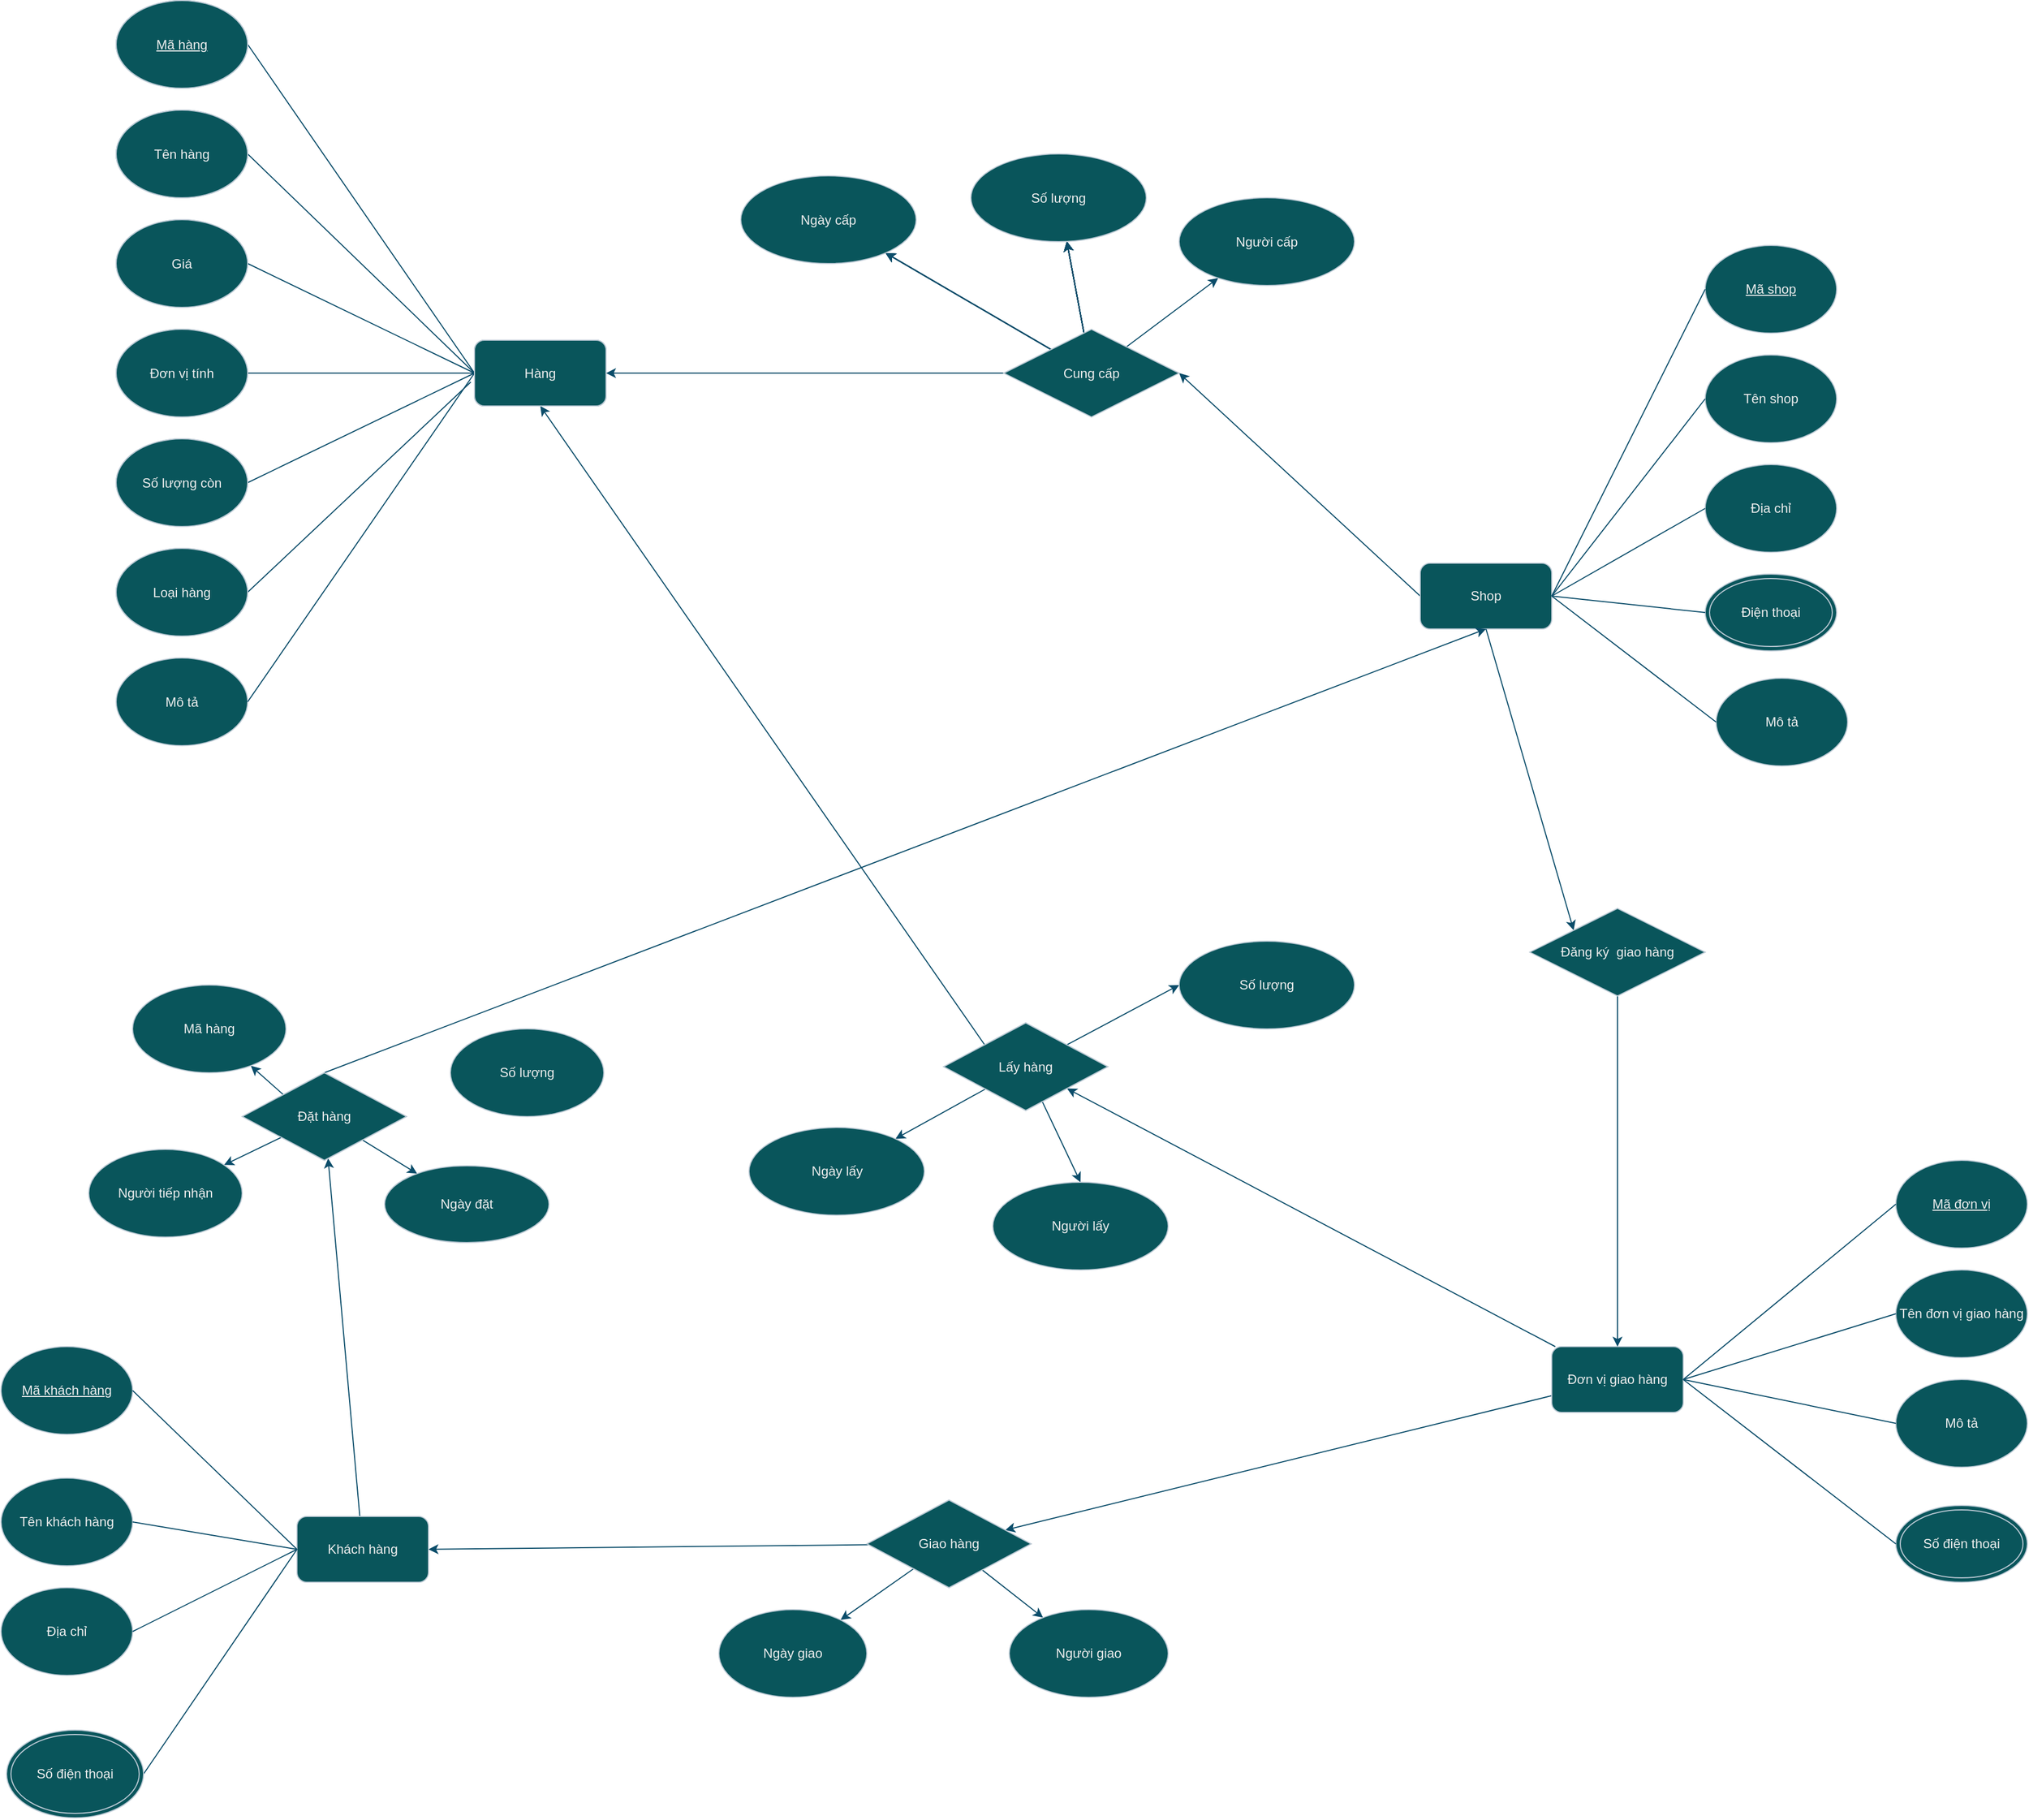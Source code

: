 <mxfile version="20.8.16" type="github">
  <diagram id="R2lEEEUBdFMjLlhIrx00" name="Page-1">
    <mxGraphModel dx="3611" dy="1984" grid="1" gridSize="10" guides="1" tooltips="1" connect="1" arrows="1" fold="1" page="1" pageScale="1" pageWidth="827" pageHeight="1169" background="none" math="0" shadow="0" extFonts="Permanent Marker^https://fonts.googleapis.com/css?family=Permanent+Marker">
      <root>
        <mxCell id="0" />
        <mxCell id="1" parent="0" />
        <mxCell id="Qm0lwlxUTYQ9rmXR3RX3-42" value="Địa chỉ" style="ellipse;whiteSpace=wrap;html=1;strokeColor=#BAC8D3;fontColor=#EEEEEE;fillColor=#09555B;" vertex="1" parent="1">
          <mxGeometry x="470" y="75" width="120" height="80" as="geometry" />
        </mxCell>
        <mxCell id="Qm0lwlxUTYQ9rmXR3RX3-43" value="&lt;u&gt;Mã shop&lt;/u&gt;" style="ellipse;whiteSpace=wrap;html=1;strokeColor=#BAC8D3;fontColor=#EEEEEE;fillColor=#09555B;" vertex="1" parent="1">
          <mxGeometry x="470" y="-125" width="120" height="80" as="geometry" />
        </mxCell>
        <mxCell id="Qm0lwlxUTYQ9rmXR3RX3-44" value="Tên shop" style="ellipse;whiteSpace=wrap;html=1;strokeColor=#BAC8D3;fontColor=#EEEEEE;fillColor=#09555B;" vertex="1" parent="1">
          <mxGeometry x="470" y="-25" width="120" height="80" as="geometry" />
        </mxCell>
        <mxCell id="Qm0lwlxUTYQ9rmXR3RX3-45" value="Mô tả" style="ellipse;whiteSpace=wrap;html=1;strokeColor=#BAC8D3;fontColor=#EEEEEE;fillColor=#09555B;" vertex="1" parent="1">
          <mxGeometry x="480" y="270" width="120" height="80" as="geometry" />
        </mxCell>
        <mxCell id="Qm0lwlxUTYQ9rmXR3RX3-162" style="rounded=0;orthogonalLoop=1;jettySize=auto;html=1;exitX=0;exitY=0.5;exitDx=0;exitDy=0;entryX=1;entryY=0.5;entryDx=0;entryDy=0;strokeColor=#0B4D6A;" edge="1" parent="1" source="Qm0lwlxUTYQ9rmXR3RX3-47" target="Qm0lwlxUTYQ9rmXR3RX3-157">
          <mxGeometry relative="1" as="geometry" />
        </mxCell>
        <mxCell id="Qm0lwlxUTYQ9rmXR3RX3-47" value="Shop" style="rounded=1;whiteSpace=wrap;html=1;strokeColor=#BAC8D3;fontColor=#EEEEEE;fillColor=#09555B;" vertex="1" parent="1">
          <mxGeometry x="210" y="165" width="120" height="60" as="geometry" />
        </mxCell>
        <mxCell id="Qm0lwlxUTYQ9rmXR3RX3-49" value="Điện thoại" style="ellipse;shape=doubleEllipse;whiteSpace=wrap;html=1;strokeColor=#BAC8D3;fontColor=#EEEEEE;fillColor=#09555B;" vertex="1" parent="1">
          <mxGeometry x="470" y="175" width="120" height="70" as="geometry" />
        </mxCell>
        <mxCell id="Qm0lwlxUTYQ9rmXR3RX3-61" value="" style="endArrow=none;html=1;rounded=0;strokeColor=#0B4D6A;entryX=0;entryY=0.5;entryDx=0;entryDy=0;exitX=1;exitY=0.5;exitDx=0;exitDy=0;" edge="1" parent="1" source="Qm0lwlxUTYQ9rmXR3RX3-47" target="Qm0lwlxUTYQ9rmXR3RX3-44">
          <mxGeometry width="50" height="50" relative="1" as="geometry">
            <mxPoint x="30" y="130" as="sourcePoint" />
            <mxPoint x="80" y="80" as="targetPoint" />
          </mxGeometry>
        </mxCell>
        <mxCell id="Qm0lwlxUTYQ9rmXR3RX3-62" value="" style="endArrow=none;html=1;rounded=0;strokeColor=#0B4D6A;entryX=0;entryY=0.5;entryDx=0;entryDy=0;exitX=1;exitY=0.5;exitDx=0;exitDy=0;" edge="1" parent="1" source="Qm0lwlxUTYQ9rmXR3RX3-47" target="Qm0lwlxUTYQ9rmXR3RX3-43">
          <mxGeometry width="50" height="50" relative="1" as="geometry">
            <mxPoint x="210" y="130" as="sourcePoint" />
            <mxPoint x="260" y="80" as="targetPoint" />
          </mxGeometry>
        </mxCell>
        <mxCell id="Qm0lwlxUTYQ9rmXR3RX3-63" value="" style="endArrow=none;html=1;rounded=0;strokeColor=#0B4D6A;entryX=0;entryY=0.5;entryDx=0;entryDy=0;exitX=1;exitY=0.5;exitDx=0;exitDy=0;" edge="1" parent="1" source="Qm0lwlxUTYQ9rmXR3RX3-47" target="Qm0lwlxUTYQ9rmXR3RX3-42">
          <mxGeometry width="50" height="50" relative="1" as="geometry">
            <mxPoint x="300" y="160" as="sourcePoint" />
            <mxPoint x="350" y="110" as="targetPoint" />
          </mxGeometry>
        </mxCell>
        <mxCell id="Qm0lwlxUTYQ9rmXR3RX3-64" value="" style="endArrow=none;html=1;rounded=0;strokeColor=#0B4D6A;entryX=0;entryY=0.5;entryDx=0;entryDy=0;exitX=1;exitY=0.5;exitDx=0;exitDy=0;" edge="1" parent="1" source="Qm0lwlxUTYQ9rmXR3RX3-47" target="Qm0lwlxUTYQ9rmXR3RX3-49">
          <mxGeometry width="50" height="50" relative="1" as="geometry">
            <mxPoint x="210" y="130" as="sourcePoint" />
            <mxPoint x="260" y="80" as="targetPoint" />
          </mxGeometry>
        </mxCell>
        <mxCell id="Qm0lwlxUTYQ9rmXR3RX3-65" value="" style="endArrow=none;html=1;rounded=0;strokeColor=#0B4D6A;entryX=0;entryY=0.5;entryDx=0;entryDy=0;exitX=1;exitY=0.5;exitDx=0;exitDy=0;" edge="1" parent="1" source="Qm0lwlxUTYQ9rmXR3RX3-47" target="Qm0lwlxUTYQ9rmXR3RX3-45">
          <mxGeometry width="50" height="50" relative="1" as="geometry">
            <mxPoint x="210" y="130" as="sourcePoint" />
            <mxPoint x="260" y="80" as="targetPoint" />
          </mxGeometry>
        </mxCell>
        <mxCell id="Qm0lwlxUTYQ9rmXR3RX3-77" value="Mô tả" style="ellipse;whiteSpace=wrap;html=1;strokeColor=#BAC8D3;fontColor=#EEEEEE;fillColor=#09555B;" vertex="1" parent="1">
          <mxGeometry x="644" y="910" width="120" height="80" as="geometry" />
        </mxCell>
        <mxCell id="Qm0lwlxUTYQ9rmXR3RX3-78" value="&lt;u&gt;Mã đơn vị&lt;br&gt;&lt;/u&gt;" style="ellipse;whiteSpace=wrap;html=1;strokeColor=#BAC8D3;fontColor=#EEEEEE;fillColor=#09555B;" vertex="1" parent="1">
          <mxGeometry x="644" y="710" width="120" height="80" as="geometry" />
        </mxCell>
        <mxCell id="Qm0lwlxUTYQ9rmXR3RX3-79" value="Tên đơn vị giao hàng" style="ellipse;whiteSpace=wrap;html=1;strokeColor=#BAC8D3;fontColor=#EEEEEE;fillColor=#09555B;" vertex="1" parent="1">
          <mxGeometry x="644" y="810" width="120" height="80" as="geometry" />
        </mxCell>
        <mxCell id="Qm0lwlxUTYQ9rmXR3RX3-173" value="" style="edgeStyle=none;rounded=0;orthogonalLoop=1;jettySize=auto;html=1;strokeColor=#0B4D6A;" edge="1" parent="1" source="Qm0lwlxUTYQ9rmXR3RX3-81" target="Qm0lwlxUTYQ9rmXR3RX3-172">
          <mxGeometry relative="1" as="geometry" />
        </mxCell>
        <mxCell id="Qm0lwlxUTYQ9rmXR3RX3-183" value="" style="edgeStyle=none;rounded=0;orthogonalLoop=1;jettySize=auto;html=1;strokeColor=#0B4D6A;" edge="1" parent="1" source="Qm0lwlxUTYQ9rmXR3RX3-81" target="Qm0lwlxUTYQ9rmXR3RX3-182">
          <mxGeometry relative="1" as="geometry" />
        </mxCell>
        <mxCell id="Qm0lwlxUTYQ9rmXR3RX3-81" value="Đơn vị giao hàng" style="rounded=1;whiteSpace=wrap;html=1;strokeColor=#BAC8D3;fontColor=#EEEEEE;fillColor=#09555B;" vertex="1" parent="1">
          <mxGeometry x="330" y="880" width="120" height="60" as="geometry" />
        </mxCell>
        <mxCell id="Qm0lwlxUTYQ9rmXR3RX3-82" value="Số điện thoại" style="ellipse;shape=doubleEllipse;whiteSpace=wrap;html=1;strokeColor=#BAC8D3;fontColor=#EEEEEE;fillColor=#09555B;" vertex="1" parent="1">
          <mxGeometry x="644" y="1025" width="120" height="70" as="geometry" />
        </mxCell>
        <mxCell id="Qm0lwlxUTYQ9rmXR3RX3-83" value="" style="endArrow=none;html=1;rounded=0;strokeColor=#0B4D6A;entryX=0;entryY=0.5;entryDx=0;entryDy=0;exitX=1;exitY=0.5;exitDx=0;exitDy=0;" edge="1" parent="1" source="Qm0lwlxUTYQ9rmXR3RX3-81" target="Qm0lwlxUTYQ9rmXR3RX3-79">
          <mxGeometry width="50" height="50" relative="1" as="geometry">
            <mxPoint x="30" y="670" as="sourcePoint" />
            <mxPoint x="80" y="620" as="targetPoint" />
          </mxGeometry>
        </mxCell>
        <mxCell id="Qm0lwlxUTYQ9rmXR3RX3-84" value="" style="endArrow=none;html=1;rounded=0;strokeColor=#0B4D6A;entryX=0;entryY=0.5;entryDx=0;entryDy=0;exitX=1;exitY=0.5;exitDx=0;exitDy=0;" edge="1" parent="1" source="Qm0lwlxUTYQ9rmXR3RX3-81" target="Qm0lwlxUTYQ9rmXR3RX3-78">
          <mxGeometry width="50" height="50" relative="1" as="geometry">
            <mxPoint x="210" y="670" as="sourcePoint" />
            <mxPoint x="260" y="620" as="targetPoint" />
          </mxGeometry>
        </mxCell>
        <mxCell id="Qm0lwlxUTYQ9rmXR3RX3-85" value="" style="endArrow=none;html=1;rounded=0;strokeColor=#0B4D6A;entryX=0;entryY=0.5;entryDx=0;entryDy=0;exitX=1;exitY=0.5;exitDx=0;exitDy=0;" edge="1" parent="1" source="Qm0lwlxUTYQ9rmXR3RX3-81" target="Qm0lwlxUTYQ9rmXR3RX3-77">
          <mxGeometry width="50" height="50" relative="1" as="geometry">
            <mxPoint x="300" y="700" as="sourcePoint" />
            <mxPoint x="350" y="650" as="targetPoint" />
          </mxGeometry>
        </mxCell>
        <mxCell id="Qm0lwlxUTYQ9rmXR3RX3-86" value="" style="endArrow=none;html=1;rounded=0;strokeColor=#0B4D6A;entryX=0;entryY=0.5;entryDx=0;entryDy=0;exitX=1;exitY=0.5;exitDx=0;exitDy=0;" edge="1" parent="1" source="Qm0lwlxUTYQ9rmXR3RX3-81" target="Qm0lwlxUTYQ9rmXR3RX3-82">
          <mxGeometry width="50" height="50" relative="1" as="geometry">
            <mxPoint x="210" y="670" as="sourcePoint" />
            <mxPoint x="260" y="620" as="targetPoint" />
          </mxGeometry>
        </mxCell>
        <mxCell id="Qm0lwlxUTYQ9rmXR3RX3-124" value="Hàng" style="rounded=1;whiteSpace=wrap;html=1;strokeColor=#BAC8D3;fontColor=#EEEEEE;fillColor=#09555B;" vertex="1" parent="1">
          <mxGeometry x="-653" y="-38.49" width="120" height="60" as="geometry" />
        </mxCell>
        <mxCell id="Qm0lwlxUTYQ9rmXR3RX3-125" value="&lt;u&gt;Mã hàng&lt;br&gt;&lt;/u&gt;" style="ellipse;whiteSpace=wrap;html=1;strokeColor=#BAC8D3;fontColor=#EEEEEE;fillColor=#09555B;" vertex="1" parent="1">
          <mxGeometry x="-980" y="-348.49" width="120" height="80" as="geometry" />
        </mxCell>
        <mxCell id="Qm0lwlxUTYQ9rmXR3RX3-126" value="Tên hàng" style="ellipse;whiteSpace=wrap;html=1;strokeColor=#BAC8D3;fontColor=#EEEEEE;fillColor=#09555B;" vertex="1" parent="1">
          <mxGeometry x="-980" y="-248.49" width="120" height="80" as="geometry" />
        </mxCell>
        <mxCell id="Qm0lwlxUTYQ9rmXR3RX3-127" value="Giá" style="ellipse;whiteSpace=wrap;html=1;strokeColor=#BAC8D3;fontColor=#EEEEEE;fillColor=#09555B;" vertex="1" parent="1">
          <mxGeometry x="-980" y="-148.49" width="120" height="80" as="geometry" />
        </mxCell>
        <mxCell id="Qm0lwlxUTYQ9rmXR3RX3-128" value="Đơn vị tính" style="ellipse;whiteSpace=wrap;html=1;strokeColor=#BAC8D3;fontColor=#EEEEEE;fillColor=#09555B;" vertex="1" parent="1">
          <mxGeometry x="-980" y="-48.49" width="120" height="80" as="geometry" />
        </mxCell>
        <mxCell id="Qm0lwlxUTYQ9rmXR3RX3-129" value="Số lượng còn" style="ellipse;whiteSpace=wrap;html=1;strokeColor=#BAC8D3;fontColor=#EEEEEE;fillColor=#09555B;" vertex="1" parent="1">
          <mxGeometry x="-980" y="51.51" width="120" height="80" as="geometry" />
        </mxCell>
        <mxCell id="Qm0lwlxUTYQ9rmXR3RX3-130" value="Loại hàng" style="ellipse;whiteSpace=wrap;html=1;strokeColor=#BAC8D3;fontColor=#EEEEEE;fillColor=#09555B;" vertex="1" parent="1">
          <mxGeometry x="-980" y="151.51" width="120" height="80" as="geometry" />
        </mxCell>
        <mxCell id="Qm0lwlxUTYQ9rmXR3RX3-131" value="" style="endArrow=none;html=1;rounded=0;strokeColor=#0B4D6A;entryX=0;entryY=0.5;entryDx=0;entryDy=0;exitX=1;exitY=0.5;exitDx=0;exitDy=0;" edge="1" parent="1" source="Qm0lwlxUTYQ9rmXR3RX3-125" target="Qm0lwlxUTYQ9rmXR3RX3-124">
          <mxGeometry width="50" height="50" relative="1" as="geometry">
            <mxPoint x="-790" y="-308.49" as="sourcePoint" />
            <mxPoint x="-270" y="-88.49" as="targetPoint" />
          </mxGeometry>
        </mxCell>
        <mxCell id="Qm0lwlxUTYQ9rmXR3RX3-135" value="" style="endArrow=none;html=1;rounded=0;strokeColor=#0B4D6A;entryX=0;entryY=0.5;entryDx=0;entryDy=0;exitX=1;exitY=0.5;exitDx=0;exitDy=0;" edge="1" parent="1" source="Qm0lwlxUTYQ9rmXR3RX3-126" target="Qm0lwlxUTYQ9rmXR3RX3-124">
          <mxGeometry width="50" height="50" relative="1" as="geometry">
            <mxPoint x="-850" y="-298.49" as="sourcePoint" />
            <mxPoint x="-710" y="-78.49" as="targetPoint" />
          </mxGeometry>
        </mxCell>
        <mxCell id="Qm0lwlxUTYQ9rmXR3RX3-136" value="" style="endArrow=none;html=1;rounded=0;strokeColor=#0B4D6A;entryX=0;entryY=0.5;entryDx=0;entryDy=0;exitX=1;exitY=0.5;exitDx=0;exitDy=0;" edge="1" parent="1" source="Qm0lwlxUTYQ9rmXR3RX3-127" target="Qm0lwlxUTYQ9rmXR3RX3-124">
          <mxGeometry width="50" height="50" relative="1" as="geometry">
            <mxPoint x="-840" y="-288.49" as="sourcePoint" />
            <mxPoint x="-700" y="-68.49" as="targetPoint" />
          </mxGeometry>
        </mxCell>
        <mxCell id="Qm0lwlxUTYQ9rmXR3RX3-137" value="" style="endArrow=none;html=1;rounded=0;strokeColor=#0B4D6A;entryX=0;entryY=0.5;entryDx=0;entryDy=0;exitX=1;exitY=0.5;exitDx=0;exitDy=0;" edge="1" parent="1" source="Qm0lwlxUTYQ9rmXR3RX3-128" target="Qm0lwlxUTYQ9rmXR3RX3-124">
          <mxGeometry width="50" height="50" relative="1" as="geometry">
            <mxPoint x="-830" y="-278.49" as="sourcePoint" />
            <mxPoint x="-690" y="-58.49" as="targetPoint" />
          </mxGeometry>
        </mxCell>
        <mxCell id="Qm0lwlxUTYQ9rmXR3RX3-138" value="" style="endArrow=none;html=1;rounded=0;strokeColor=#0B4D6A;entryX=0;entryY=0.5;entryDx=0;entryDy=0;exitX=1;exitY=0.5;exitDx=0;exitDy=0;" edge="1" parent="1" source="Qm0lwlxUTYQ9rmXR3RX3-129" target="Qm0lwlxUTYQ9rmXR3RX3-124">
          <mxGeometry width="50" height="50" relative="1" as="geometry">
            <mxPoint x="-820" y="-268.49" as="sourcePoint" />
            <mxPoint x="-680" y="-48.49" as="targetPoint" />
          </mxGeometry>
        </mxCell>
        <mxCell id="Qm0lwlxUTYQ9rmXR3RX3-139" value="" style="endArrow=none;html=1;rounded=0;strokeColor=#0B4D6A;entryX=-0.028;entryY=0.636;entryDx=0;entryDy=0;exitX=1;exitY=0.5;exitDx=0;exitDy=0;entryPerimeter=0;" edge="1" parent="1" source="Qm0lwlxUTYQ9rmXR3RX3-130" target="Qm0lwlxUTYQ9rmXR3RX3-124">
          <mxGeometry width="50" height="50" relative="1" as="geometry">
            <mxPoint x="-810" y="-258.49" as="sourcePoint" />
            <mxPoint x="-670" y="-38.49" as="targetPoint" />
          </mxGeometry>
        </mxCell>
        <mxCell id="Qm0lwlxUTYQ9rmXR3RX3-180" value="" style="edgeStyle=none;rounded=0;orthogonalLoop=1;jettySize=auto;html=1;strokeColor=#0B4D6A;" edge="1" parent="1" source="Qm0lwlxUTYQ9rmXR3RX3-140" target="Qm0lwlxUTYQ9rmXR3RX3-179">
          <mxGeometry relative="1" as="geometry" />
        </mxCell>
        <mxCell id="Qm0lwlxUTYQ9rmXR3RX3-140" value="Khách hàng" style="rounded=1;whiteSpace=wrap;html=1;strokeColor=#BAC8D3;fontColor=#EEEEEE;fillColor=#09555B;" vertex="1" parent="1">
          <mxGeometry x="-815" y="1035" width="120" height="60" as="geometry" />
        </mxCell>
        <mxCell id="Qm0lwlxUTYQ9rmXR3RX3-141" value="&lt;u&gt;Mã khách hàng&lt;br&gt;&lt;/u&gt;" style="ellipse;whiteSpace=wrap;html=1;strokeColor=#BAC8D3;fontColor=#EEEEEE;fillColor=#09555B;" vertex="1" parent="1">
          <mxGeometry x="-1085" y="880" width="120" height="80" as="geometry" />
        </mxCell>
        <mxCell id="Qm0lwlxUTYQ9rmXR3RX3-142" value="Tên khách hàng" style="ellipse;whiteSpace=wrap;html=1;strokeColor=#BAC8D3;fontColor=#EEEEEE;fillColor=#09555B;" vertex="1" parent="1">
          <mxGeometry x="-1085" y="1000" width="120" height="80" as="geometry" />
        </mxCell>
        <mxCell id="Qm0lwlxUTYQ9rmXR3RX3-143" value="Địa chỉ" style="ellipse;whiteSpace=wrap;html=1;strokeColor=#BAC8D3;fontColor=#EEEEEE;fillColor=#09555B;" vertex="1" parent="1">
          <mxGeometry x="-1085" y="1100" width="120" height="80" as="geometry" />
        </mxCell>
        <mxCell id="Qm0lwlxUTYQ9rmXR3RX3-147" value="" style="endArrow=none;html=1;rounded=0;strokeColor=#0B4D6A;entryX=0;entryY=0.5;entryDx=0;entryDy=0;exitX=1;exitY=0.5;exitDx=0;exitDy=0;" edge="1" parent="1" source="Qm0lwlxUTYQ9rmXR3RX3-141" target="Qm0lwlxUTYQ9rmXR3RX3-140">
          <mxGeometry width="50" height="50" relative="1" as="geometry">
            <mxPoint x="-965" y="940" as="sourcePoint" />
            <mxPoint x="-375" y="1160" as="targetPoint" />
          </mxGeometry>
        </mxCell>
        <mxCell id="Qm0lwlxUTYQ9rmXR3RX3-148" value="" style="endArrow=none;html=1;rounded=0;strokeColor=#0B4D6A;entryX=0;entryY=0.5;entryDx=0;entryDy=0;exitX=1;exitY=0.5;exitDx=0;exitDy=0;" edge="1" parent="1" source="Qm0lwlxUTYQ9rmXR3RX3-142" target="Qm0lwlxUTYQ9rmXR3RX3-140">
          <mxGeometry width="50" height="50" relative="1" as="geometry">
            <mxPoint x="-955" y="950" as="sourcePoint" />
            <mxPoint x="-815" y="1170" as="targetPoint" />
          </mxGeometry>
        </mxCell>
        <mxCell id="Qm0lwlxUTYQ9rmXR3RX3-149" value="" style="endArrow=none;html=1;rounded=0;strokeColor=#0B4D6A;entryX=0;entryY=0.5;entryDx=0;entryDy=0;exitX=1;exitY=0.5;exitDx=0;exitDy=0;" edge="1" parent="1" source="Qm0lwlxUTYQ9rmXR3RX3-143" target="Qm0lwlxUTYQ9rmXR3RX3-140">
          <mxGeometry width="50" height="50" relative="1" as="geometry">
            <mxPoint x="-945" y="960" as="sourcePoint" />
            <mxPoint x="-805" y="1180" as="targetPoint" />
          </mxGeometry>
        </mxCell>
        <mxCell id="Qm0lwlxUTYQ9rmXR3RX3-150" value="" style="endArrow=none;html=1;rounded=0;strokeColor=#0B4D6A;entryX=0;entryY=0.5;entryDx=0;entryDy=0;exitX=1;exitY=0.5;exitDx=0;exitDy=0;" edge="1" parent="1" source="Qm0lwlxUTYQ9rmXR3RX3-164" target="Qm0lwlxUTYQ9rmXR3RX3-140">
          <mxGeometry width="50" height="50" relative="1" as="geometry">
            <mxPoint x="-965" y="1300" as="sourcePoint" />
            <mxPoint x="-795" y="1190" as="targetPoint" />
          </mxGeometry>
        </mxCell>
        <mxCell id="Qm0lwlxUTYQ9rmXR3RX3-153" value="Mô tả" style="ellipse;whiteSpace=wrap;html=1;strokeColor=#BAC8D3;fontColor=#EEEEEE;fillColor=#09555B;" vertex="1" parent="1">
          <mxGeometry x="-980" y="251.51" width="120" height="80" as="geometry" />
        </mxCell>
        <mxCell id="Qm0lwlxUTYQ9rmXR3RX3-154" value="" style="endArrow=none;html=1;rounded=0;strokeColor=#0B4D6A;entryX=0;entryY=0.5;entryDx=0;entryDy=0;exitX=1;exitY=0.5;exitDx=0;exitDy=0;" edge="1" parent="1" source="Qm0lwlxUTYQ9rmXR3RX3-153" target="Qm0lwlxUTYQ9rmXR3RX3-124">
          <mxGeometry width="50" height="50" relative="1" as="geometry">
            <mxPoint x="-800" y="-248.49" as="sourcePoint" />
            <mxPoint x="-693.36" y="-50.33" as="targetPoint" />
          </mxGeometry>
        </mxCell>
        <mxCell id="Qm0lwlxUTYQ9rmXR3RX3-163" style="edgeStyle=orthogonalEdgeStyle;rounded=0;orthogonalLoop=1;jettySize=auto;html=1;exitX=0;exitY=0.5;exitDx=0;exitDy=0;entryX=1;entryY=0.5;entryDx=0;entryDy=0;strokeColor=#0B4D6A;" edge="1" parent="1" source="Qm0lwlxUTYQ9rmXR3RX3-157" target="Qm0lwlxUTYQ9rmXR3RX3-124">
          <mxGeometry relative="1" as="geometry" />
        </mxCell>
        <mxCell id="Qm0lwlxUTYQ9rmXR3RX3-195" value="" style="edgeStyle=none;rounded=0;orthogonalLoop=1;jettySize=auto;html=1;strokeColor=#0B4D6A;" edge="1" parent="1" source="Qm0lwlxUTYQ9rmXR3RX3-157" target="Qm0lwlxUTYQ9rmXR3RX3-194">
          <mxGeometry relative="1" as="geometry" />
        </mxCell>
        <mxCell id="Qm0lwlxUTYQ9rmXR3RX3-196" value="" style="edgeStyle=none;rounded=0;orthogonalLoop=1;jettySize=auto;html=1;strokeColor=#0B4D6A;" edge="1" parent="1" source="Qm0lwlxUTYQ9rmXR3RX3-157" target="Qm0lwlxUTYQ9rmXR3RX3-194">
          <mxGeometry relative="1" as="geometry" />
        </mxCell>
        <mxCell id="Qm0lwlxUTYQ9rmXR3RX3-197" value="" style="edgeStyle=none;rounded=0;orthogonalLoop=1;jettySize=auto;html=1;strokeColor=#0B4D6A;" edge="1" parent="1" source="Qm0lwlxUTYQ9rmXR3RX3-157" target="Qm0lwlxUTYQ9rmXR3RX3-194">
          <mxGeometry relative="1" as="geometry" />
        </mxCell>
        <mxCell id="Qm0lwlxUTYQ9rmXR3RX3-198" value="" style="edgeStyle=none;rounded=0;orthogonalLoop=1;jettySize=auto;html=1;strokeColor=#0B4D6A;" edge="1" parent="1" source="Qm0lwlxUTYQ9rmXR3RX3-157" target="Qm0lwlxUTYQ9rmXR3RX3-194">
          <mxGeometry relative="1" as="geometry" />
        </mxCell>
        <mxCell id="Qm0lwlxUTYQ9rmXR3RX3-199" value="" style="edgeStyle=none;rounded=0;orthogonalLoop=1;jettySize=auto;html=1;strokeColor=#0B4D6A;" edge="1" parent="1" source="Qm0lwlxUTYQ9rmXR3RX3-157" target="Qm0lwlxUTYQ9rmXR3RX3-194">
          <mxGeometry relative="1" as="geometry" />
        </mxCell>
        <mxCell id="Qm0lwlxUTYQ9rmXR3RX3-200" value="" style="edgeStyle=none;rounded=0;orthogonalLoop=1;jettySize=auto;html=1;strokeColor=#0B4D6A;" edge="1" parent="1" source="Qm0lwlxUTYQ9rmXR3RX3-157" target="Qm0lwlxUTYQ9rmXR3RX3-194">
          <mxGeometry relative="1" as="geometry" />
        </mxCell>
        <mxCell id="Qm0lwlxUTYQ9rmXR3RX3-201" value="" style="edgeStyle=none;rounded=0;orthogonalLoop=1;jettySize=auto;html=1;strokeColor=#0B4D6A;" edge="1" parent="1" source="Qm0lwlxUTYQ9rmXR3RX3-157" target="Qm0lwlxUTYQ9rmXR3RX3-194">
          <mxGeometry relative="1" as="geometry" />
        </mxCell>
        <mxCell id="Qm0lwlxUTYQ9rmXR3RX3-203" value="" style="edgeStyle=none;rounded=0;orthogonalLoop=1;jettySize=auto;html=1;strokeColor=#0B4D6A;" edge="1" parent="1" source="Qm0lwlxUTYQ9rmXR3RX3-157" target="Qm0lwlxUTYQ9rmXR3RX3-202">
          <mxGeometry relative="1" as="geometry" />
        </mxCell>
        <mxCell id="Qm0lwlxUTYQ9rmXR3RX3-204" value="" style="edgeStyle=none;rounded=0;orthogonalLoop=1;jettySize=auto;html=1;strokeColor=#0B4D6A;" edge="1" parent="1" source="Qm0lwlxUTYQ9rmXR3RX3-157" target="Qm0lwlxUTYQ9rmXR3RX3-202">
          <mxGeometry relative="1" as="geometry" />
        </mxCell>
        <mxCell id="Qm0lwlxUTYQ9rmXR3RX3-205" value="" style="edgeStyle=none;rounded=0;orthogonalLoop=1;jettySize=auto;html=1;strokeColor=#0B4D6A;" edge="1" parent="1" source="Qm0lwlxUTYQ9rmXR3RX3-157" target="Qm0lwlxUTYQ9rmXR3RX3-202">
          <mxGeometry relative="1" as="geometry" />
        </mxCell>
        <mxCell id="Qm0lwlxUTYQ9rmXR3RX3-206" value="" style="edgeStyle=none;rounded=0;orthogonalLoop=1;jettySize=auto;html=1;strokeColor=#0B4D6A;" edge="1" parent="1" source="Qm0lwlxUTYQ9rmXR3RX3-157" target="Qm0lwlxUTYQ9rmXR3RX3-202">
          <mxGeometry relative="1" as="geometry" />
        </mxCell>
        <mxCell id="Qm0lwlxUTYQ9rmXR3RX3-207" value="" style="edgeStyle=none;rounded=0;orthogonalLoop=1;jettySize=auto;html=1;strokeColor=#0B4D6A;" edge="1" parent="1" source="Qm0lwlxUTYQ9rmXR3RX3-157" target="Qm0lwlxUTYQ9rmXR3RX3-202">
          <mxGeometry relative="1" as="geometry" />
        </mxCell>
        <mxCell id="Qm0lwlxUTYQ9rmXR3RX3-208" value="" style="edgeStyle=none;rounded=0;orthogonalLoop=1;jettySize=auto;html=1;strokeColor=#0B4D6A;" edge="1" parent="1" source="Qm0lwlxUTYQ9rmXR3RX3-157" target="Qm0lwlxUTYQ9rmXR3RX3-202">
          <mxGeometry relative="1" as="geometry" />
        </mxCell>
        <mxCell id="Qm0lwlxUTYQ9rmXR3RX3-209" value="" style="edgeStyle=none;rounded=0;orthogonalLoop=1;jettySize=auto;html=1;strokeColor=#0B4D6A;" edge="1" parent="1" source="Qm0lwlxUTYQ9rmXR3RX3-157" target="Qm0lwlxUTYQ9rmXR3RX3-202">
          <mxGeometry relative="1" as="geometry" />
        </mxCell>
        <mxCell id="Qm0lwlxUTYQ9rmXR3RX3-210" value="" style="edgeStyle=none;rounded=0;orthogonalLoop=1;jettySize=auto;html=1;strokeColor=#0B4D6A;" edge="1" parent="1" source="Qm0lwlxUTYQ9rmXR3RX3-157" target="Qm0lwlxUTYQ9rmXR3RX3-202">
          <mxGeometry relative="1" as="geometry" />
        </mxCell>
        <mxCell id="Qm0lwlxUTYQ9rmXR3RX3-211" value="" style="edgeStyle=none;rounded=0;orthogonalLoop=1;jettySize=auto;html=1;strokeColor=#0B4D6A;" edge="1" parent="1" source="Qm0lwlxUTYQ9rmXR3RX3-157" target="Qm0lwlxUTYQ9rmXR3RX3-202">
          <mxGeometry relative="1" as="geometry" />
        </mxCell>
        <mxCell id="Qm0lwlxUTYQ9rmXR3RX3-212" value="" style="edgeStyle=none;rounded=0;orthogonalLoop=1;jettySize=auto;html=1;strokeColor=#0B4D6A;" edge="1" parent="1" source="Qm0lwlxUTYQ9rmXR3RX3-157" target="Qm0lwlxUTYQ9rmXR3RX3-202">
          <mxGeometry relative="1" as="geometry" />
        </mxCell>
        <mxCell id="Qm0lwlxUTYQ9rmXR3RX3-213" value="" style="edgeStyle=none;rounded=0;orthogonalLoop=1;jettySize=auto;html=1;strokeColor=#0B4D6A;" edge="1" parent="1" source="Qm0lwlxUTYQ9rmXR3RX3-157" target="Qm0lwlxUTYQ9rmXR3RX3-202">
          <mxGeometry relative="1" as="geometry" />
        </mxCell>
        <mxCell id="Qm0lwlxUTYQ9rmXR3RX3-214" value="" style="edgeStyle=none;rounded=0;orthogonalLoop=1;jettySize=auto;html=1;strokeColor=#0B4D6A;" edge="1" parent="1" source="Qm0lwlxUTYQ9rmXR3RX3-157" target="Qm0lwlxUTYQ9rmXR3RX3-202">
          <mxGeometry relative="1" as="geometry" />
        </mxCell>
        <mxCell id="Qm0lwlxUTYQ9rmXR3RX3-215" value="" style="edgeStyle=none;rounded=0;orthogonalLoop=1;jettySize=auto;html=1;strokeColor=#0B4D6A;" edge="1" parent="1" source="Qm0lwlxUTYQ9rmXR3RX3-157" target="Qm0lwlxUTYQ9rmXR3RX3-202">
          <mxGeometry relative="1" as="geometry" />
        </mxCell>
        <mxCell id="Qm0lwlxUTYQ9rmXR3RX3-218" value="" style="edgeStyle=none;rounded=0;orthogonalLoop=1;jettySize=auto;html=1;strokeColor=#0B4D6A;" edge="1" parent="1" source="Qm0lwlxUTYQ9rmXR3RX3-157" target="Qm0lwlxUTYQ9rmXR3RX3-202">
          <mxGeometry relative="1" as="geometry" />
        </mxCell>
        <mxCell id="Qm0lwlxUTYQ9rmXR3RX3-220" value="" style="edgeStyle=none;rounded=0;orthogonalLoop=1;jettySize=auto;html=1;strokeColor=#0B4D6A;" edge="1" parent="1" source="Qm0lwlxUTYQ9rmXR3RX3-157" target="Qm0lwlxUTYQ9rmXR3RX3-219">
          <mxGeometry relative="1" as="geometry" />
        </mxCell>
        <mxCell id="Qm0lwlxUTYQ9rmXR3RX3-157" value="Cung cấp" style="rhombus;whiteSpace=wrap;html=1;strokeColor=#BAC8D3;fontColor=#EEEEEE;fillColor=#09555B;" vertex="1" parent="1">
          <mxGeometry x="-170" y="-48.49" width="160" height="80" as="geometry" />
        </mxCell>
        <mxCell id="Qm0lwlxUTYQ9rmXR3RX3-164" value="Số điện thoại" style="ellipse;shape=doubleEllipse;whiteSpace=wrap;html=1;strokeColor=#BAC8D3;fontColor=#EEEEEE;fillColor=#09555B;" vertex="1" parent="1">
          <mxGeometry x="-1080" y="1230" width="125" height="80" as="geometry" />
        </mxCell>
        <mxCell id="Qm0lwlxUTYQ9rmXR3RX3-177" style="edgeStyle=none;rounded=0;orthogonalLoop=1;jettySize=auto;html=1;exitX=0;exitY=0;exitDx=0;exitDy=0;entryX=0.5;entryY=1;entryDx=0;entryDy=0;strokeColor=#0B4D6A;" edge="1" parent="1" source="Qm0lwlxUTYQ9rmXR3RX3-172" target="Qm0lwlxUTYQ9rmXR3RX3-124">
          <mxGeometry relative="1" as="geometry" />
        </mxCell>
        <mxCell id="Qm0lwlxUTYQ9rmXR3RX3-189" value="" style="rounded=0;orthogonalLoop=1;jettySize=auto;html=1;strokeColor=#0B4D6A;entryX=0;entryY=0.5;entryDx=0;entryDy=0;" edge="1" parent="1" source="Qm0lwlxUTYQ9rmXR3RX3-172" target="Qm0lwlxUTYQ9rmXR3RX3-188">
          <mxGeometry relative="1" as="geometry">
            <mxPoint x="-335" y="480" as="targetPoint" />
          </mxGeometry>
        </mxCell>
        <mxCell id="Qm0lwlxUTYQ9rmXR3RX3-191" value="" style="edgeStyle=none;rounded=0;orthogonalLoop=1;jettySize=auto;html=1;strokeColor=#0B4D6A;" edge="1" parent="1" source="Qm0lwlxUTYQ9rmXR3RX3-172" target="Qm0lwlxUTYQ9rmXR3RX3-190">
          <mxGeometry relative="1" as="geometry" />
        </mxCell>
        <mxCell id="Qm0lwlxUTYQ9rmXR3RX3-193" value="" style="edgeStyle=none;rounded=0;orthogonalLoop=1;jettySize=auto;html=1;strokeColor=#0B4D6A;entryX=0.5;entryY=0;entryDx=0;entryDy=0;" edge="1" parent="1" source="Qm0lwlxUTYQ9rmXR3RX3-172" target="Qm0lwlxUTYQ9rmXR3RX3-192">
          <mxGeometry relative="1" as="geometry">
            <mxPoint x="-326.307" y="701.445" as="targetPoint" />
          </mxGeometry>
        </mxCell>
        <mxCell id="Qm0lwlxUTYQ9rmXR3RX3-172" value="Lấy hàng" style="rhombus;whiteSpace=wrap;html=1;fillColor=#09555B;strokeColor=#BAC8D3;fontColor=#EEEEEE;rounded=1;arcSize=0;" vertex="1" parent="1">
          <mxGeometry x="-225" y="584.5" width="150" height="80" as="geometry" />
        </mxCell>
        <mxCell id="Qm0lwlxUTYQ9rmXR3RX3-222" value="" style="edgeStyle=none;rounded=0;orthogonalLoop=1;jettySize=auto;html=1;strokeColor=#0B4D6A;" edge="1" parent="1" source="Qm0lwlxUTYQ9rmXR3RX3-179" target="Qm0lwlxUTYQ9rmXR3RX3-221">
          <mxGeometry relative="1" as="geometry" />
        </mxCell>
        <mxCell id="Qm0lwlxUTYQ9rmXR3RX3-226" value="" style="edgeStyle=none;rounded=0;orthogonalLoop=1;jettySize=auto;html=1;strokeColor=#0B4D6A;" edge="1" parent="1" source="Qm0lwlxUTYQ9rmXR3RX3-179" target="Qm0lwlxUTYQ9rmXR3RX3-225">
          <mxGeometry relative="1" as="geometry" />
        </mxCell>
        <mxCell id="Qm0lwlxUTYQ9rmXR3RX3-231" style="edgeStyle=none;rounded=0;orthogonalLoop=1;jettySize=auto;html=1;exitX=0.5;exitY=0;exitDx=0;exitDy=0;entryX=0.5;entryY=1;entryDx=0;entryDy=0;strokeColor=#0B4D6A;" edge="1" parent="1" source="Qm0lwlxUTYQ9rmXR3RX3-179" target="Qm0lwlxUTYQ9rmXR3RX3-47">
          <mxGeometry relative="1" as="geometry" />
        </mxCell>
        <mxCell id="Qm0lwlxUTYQ9rmXR3RX3-233" value="" style="edgeStyle=none;rounded=0;orthogonalLoop=1;jettySize=auto;html=1;strokeColor=#0B4D6A;exitX=0;exitY=0;exitDx=0;exitDy=0;" edge="1" parent="1" source="Qm0lwlxUTYQ9rmXR3RX3-179" target="Qm0lwlxUTYQ9rmXR3RX3-232">
          <mxGeometry relative="1" as="geometry">
            <mxPoint x="-1055.175" y="434.937" as="sourcePoint" />
          </mxGeometry>
        </mxCell>
        <mxCell id="Qm0lwlxUTYQ9rmXR3RX3-179" value="Đặt hàng" style="rhombus;whiteSpace=wrap;html=1;fillColor=#09555B;strokeColor=#BAC8D3;fontColor=#EEEEEE;rounded=1;arcSize=0;" vertex="1" parent="1">
          <mxGeometry x="-865" y="630" width="150" height="80" as="geometry" />
        </mxCell>
        <mxCell id="Qm0lwlxUTYQ9rmXR3RX3-185" value="" style="edgeStyle=none;rounded=0;orthogonalLoop=1;jettySize=auto;html=1;strokeColor=#0B4D6A;entryX=1;entryY=0.5;entryDx=0;entryDy=0;" edge="1" parent="1" source="Qm0lwlxUTYQ9rmXR3RX3-182" target="Qm0lwlxUTYQ9rmXR3RX3-140">
          <mxGeometry relative="1" as="geometry">
            <mxPoint x="-615" y="1065" as="targetPoint" />
          </mxGeometry>
        </mxCell>
        <mxCell id="Qm0lwlxUTYQ9rmXR3RX3-228" value="" style="edgeStyle=none;rounded=0;orthogonalLoop=1;jettySize=auto;html=1;strokeColor=#0B4D6A;" edge="1" parent="1" source="Qm0lwlxUTYQ9rmXR3RX3-182" target="Qm0lwlxUTYQ9rmXR3RX3-227">
          <mxGeometry relative="1" as="geometry" />
        </mxCell>
        <mxCell id="Qm0lwlxUTYQ9rmXR3RX3-230" value="" style="edgeStyle=none;rounded=0;orthogonalLoop=1;jettySize=auto;html=1;strokeColor=#0B4D6A;" edge="1" parent="1" source="Qm0lwlxUTYQ9rmXR3RX3-182" target="Qm0lwlxUTYQ9rmXR3RX3-229">
          <mxGeometry relative="1" as="geometry" />
        </mxCell>
        <mxCell id="Qm0lwlxUTYQ9rmXR3RX3-182" value="Giao hàng" style="rhombus;whiteSpace=wrap;html=1;fillColor=#09555B;strokeColor=#BAC8D3;fontColor=#EEEEEE;rounded=1;arcSize=0;" vertex="1" parent="1">
          <mxGeometry x="-295" y="1020" width="150" height="80" as="geometry" />
        </mxCell>
        <mxCell id="Qm0lwlxUTYQ9rmXR3RX3-188" value="Số lượng" style="ellipse;whiteSpace=wrap;html=1;fillColor=#09555B;strokeColor=#BAC8D3;fontColor=#EEEEEE;rounded=1;arcSize=0;" vertex="1" parent="1">
          <mxGeometry x="-10" y="510" width="160" height="80" as="geometry" />
        </mxCell>
        <mxCell id="Qm0lwlxUTYQ9rmXR3RX3-190" value="Ngày lấy" style="ellipse;whiteSpace=wrap;html=1;fillColor=#09555B;strokeColor=#BAC8D3;fontColor=#EEEEEE;rounded=1;arcSize=0;" vertex="1" parent="1">
          <mxGeometry x="-402.5" y="680" width="160" height="80" as="geometry" />
        </mxCell>
        <mxCell id="Qm0lwlxUTYQ9rmXR3RX3-192" value="Người lấy" style="ellipse;whiteSpace=wrap;html=1;fillColor=#09555B;strokeColor=#BAC8D3;fontColor=#EEEEEE;rounded=1;arcSize=0;" vertex="1" parent="1">
          <mxGeometry x="-180" y="730" width="160" height="80" as="geometry" />
        </mxCell>
        <mxCell id="Qm0lwlxUTYQ9rmXR3RX3-194" value="Ngày cấp" style="ellipse;whiteSpace=wrap;html=1;fillColor=#09555B;strokeColor=#BAC8D3;fontColor=#EEEEEE;" vertex="1" parent="1">
          <mxGeometry x="-410" y="-188.49" width="160" height="80" as="geometry" />
        </mxCell>
        <mxCell id="Qm0lwlxUTYQ9rmXR3RX3-202" value="Số lượng" style="ellipse;whiteSpace=wrap;html=1;fillColor=#09555B;strokeColor=#BAC8D3;fontColor=#EEEEEE;" vertex="1" parent="1">
          <mxGeometry x="-200" y="-208.49" width="160" height="80" as="geometry" />
        </mxCell>
        <mxCell id="Qm0lwlxUTYQ9rmXR3RX3-219" value="Người cấp" style="ellipse;whiteSpace=wrap;html=1;fillColor=#09555B;strokeColor=#BAC8D3;fontColor=#EEEEEE;" vertex="1" parent="1">
          <mxGeometry x="-10" y="-168.49" width="160" height="80" as="geometry" />
        </mxCell>
        <mxCell id="Qm0lwlxUTYQ9rmXR3RX3-221" value="Ngày đặt" style="ellipse;whiteSpace=wrap;html=1;fillColor=#09555B;strokeColor=#BAC8D3;fontColor=#EEEEEE;rounded=1;arcSize=0;" vertex="1" parent="1">
          <mxGeometry x="-735" y="715" width="150" height="70" as="geometry" />
        </mxCell>
        <mxCell id="Qm0lwlxUTYQ9rmXR3RX3-223" value="Số lượng" style="ellipse;whiteSpace=wrap;html=1;fillColor=#09555B;strokeColor=#BAC8D3;fontColor=#EEEEEE;rounded=1;arcSize=0;" vertex="1" parent="1">
          <mxGeometry x="-675" y="590" width="140" height="80" as="geometry" />
        </mxCell>
        <mxCell id="Qm0lwlxUTYQ9rmXR3RX3-225" value="Người tiếp nhận" style="ellipse;whiteSpace=wrap;html=1;fillColor=#09555B;strokeColor=#BAC8D3;fontColor=#EEEEEE;rounded=1;arcSize=0;" vertex="1" parent="1">
          <mxGeometry x="-1005" y="700" width="140" height="80" as="geometry" />
        </mxCell>
        <mxCell id="Qm0lwlxUTYQ9rmXR3RX3-227" value="Ngày giao" style="ellipse;whiteSpace=wrap;html=1;fillColor=#09555B;strokeColor=#BAC8D3;fontColor=#EEEEEE;rounded=1;arcSize=0;" vertex="1" parent="1">
          <mxGeometry x="-430" y="1120" width="135" height="80" as="geometry" />
        </mxCell>
        <mxCell id="Qm0lwlxUTYQ9rmXR3RX3-229" value="Người giao" style="ellipse;whiteSpace=wrap;html=1;fillColor=#09555B;strokeColor=#BAC8D3;fontColor=#EEEEEE;rounded=1;arcSize=0;" vertex="1" parent="1">
          <mxGeometry x="-165" y="1120" width="145" height="80" as="geometry" />
        </mxCell>
        <mxCell id="Qm0lwlxUTYQ9rmXR3RX3-232" value="Mã hàng" style="ellipse;whiteSpace=wrap;html=1;fillColor=#09555B;strokeColor=#BAC8D3;fontColor=#EEEEEE;rounded=1;arcSize=0;" vertex="1" parent="1">
          <mxGeometry x="-965" y="550" width="140" height="80" as="geometry" />
        </mxCell>
        <mxCell id="Qm0lwlxUTYQ9rmXR3RX3-241" style="edgeStyle=none;rounded=0;orthogonalLoop=1;jettySize=auto;html=1;exitX=0.5;exitY=1;exitDx=0;exitDy=0;entryX=0;entryY=0;entryDx=0;entryDy=0;strokeColor=#0B4D6A;" edge="1" parent="1" source="Qm0lwlxUTYQ9rmXR3RX3-47" target="Qm0lwlxUTYQ9rmXR3RX3-239">
          <mxGeometry relative="1" as="geometry">
            <mxPoint x="574" y="410" as="sourcePoint" />
          </mxGeometry>
        </mxCell>
        <mxCell id="Qm0lwlxUTYQ9rmXR3RX3-242" style="edgeStyle=none;rounded=0;orthogonalLoop=1;jettySize=auto;html=1;exitX=0.5;exitY=1;exitDx=0;exitDy=0;entryX=0.5;entryY=0;entryDx=0;entryDy=0;strokeColor=#0B4D6A;" edge="1" parent="1" source="Qm0lwlxUTYQ9rmXR3RX3-239" target="Qm0lwlxUTYQ9rmXR3RX3-81">
          <mxGeometry relative="1" as="geometry" />
        </mxCell>
        <mxCell id="Qm0lwlxUTYQ9rmXR3RX3-239" value="Đăng ký&amp;nbsp; giao hàng" style="rhombus;whiteSpace=wrap;html=1;fillColor=#09555B;strokeColor=#BAC8D3;fontColor=#EEEEEE;rounded=1;arcSize=0;" vertex="1" parent="1">
          <mxGeometry x="310" y="480" width="160" height="80" as="geometry" />
        </mxCell>
        <mxCell id="Qm0lwlxUTYQ9rmXR3RX3-243" value="Hàng" style="rounded=1;whiteSpace=wrap;html=1;strokeColor=#BAC8D3;fontColor=#EEEEEE;fillColor=#09555B;" vertex="1" parent="1">
          <mxGeometry x="-653" y="-38.49" width="120" height="60" as="geometry" />
        </mxCell>
        <mxCell id="Qm0lwlxUTYQ9rmXR3RX3-244" value="&lt;u&gt;Mã hàng&lt;br&gt;&lt;/u&gt;" style="ellipse;whiteSpace=wrap;html=1;strokeColor=#BAC8D3;fontColor=#EEEEEE;fillColor=#09555B;" vertex="1" parent="1">
          <mxGeometry x="-980" y="-348.49" width="120" height="80" as="geometry" />
        </mxCell>
        <mxCell id="Qm0lwlxUTYQ9rmXR3RX3-245" value="Tên hàng" style="ellipse;whiteSpace=wrap;html=1;strokeColor=#BAC8D3;fontColor=#EEEEEE;fillColor=#09555B;" vertex="1" parent="1">
          <mxGeometry x="-980" y="-248.49" width="120" height="80" as="geometry" />
        </mxCell>
        <mxCell id="Qm0lwlxUTYQ9rmXR3RX3-253" value="Hàng" style="rounded=1;whiteSpace=wrap;html=1;strokeColor=#BAC8D3;fontColor=#EEEEEE;fillColor=#09555B;" vertex="1" parent="1">
          <mxGeometry x="-653" y="-38.49" width="120" height="60" as="geometry" />
        </mxCell>
        <mxCell id="Qm0lwlxUTYQ9rmXR3RX3-254" value="&lt;u&gt;Mã hàng&lt;br&gt;&lt;/u&gt;" style="ellipse;whiteSpace=wrap;html=1;strokeColor=#BAC8D3;fontColor=#EEEEEE;fillColor=#09555B;" vertex="1" parent="1">
          <mxGeometry x="-980" y="-348.49" width="120" height="80" as="geometry" />
        </mxCell>
        <mxCell id="Qm0lwlxUTYQ9rmXR3RX3-255" value="Tên hàng" style="ellipse;whiteSpace=wrap;html=1;strokeColor=#BAC8D3;fontColor=#EEEEEE;fillColor=#09555B;" vertex="1" parent="1">
          <mxGeometry x="-980" y="-248.49" width="120" height="80" as="geometry" />
        </mxCell>
        <mxCell id="Qm0lwlxUTYQ9rmXR3RX3-256" value="Giá" style="ellipse;whiteSpace=wrap;html=1;strokeColor=#BAC8D3;fontColor=#EEEEEE;fillColor=#09555B;" vertex="1" parent="1">
          <mxGeometry x="-980" y="-148.49" width="120" height="80" as="geometry" />
        </mxCell>
        <mxCell id="Qm0lwlxUTYQ9rmXR3RX3-257" value="Đơn vị tính" style="ellipse;whiteSpace=wrap;html=1;strokeColor=#BAC8D3;fontColor=#EEEEEE;fillColor=#09555B;" vertex="1" parent="1">
          <mxGeometry x="-980" y="-48.49" width="120" height="80" as="geometry" />
        </mxCell>
        <mxCell id="Qm0lwlxUTYQ9rmXR3RX3-258" value="Số lượng còn" style="ellipse;whiteSpace=wrap;html=1;strokeColor=#BAC8D3;fontColor=#EEEEEE;fillColor=#09555B;" vertex="1" parent="1">
          <mxGeometry x="-980" y="51.51" width="120" height="80" as="geometry" />
        </mxCell>
        <mxCell id="Qm0lwlxUTYQ9rmXR3RX3-259" value="Loại hàng" style="ellipse;whiteSpace=wrap;html=1;strokeColor=#BAC8D3;fontColor=#EEEEEE;fillColor=#09555B;" vertex="1" parent="1">
          <mxGeometry x="-980" y="151.51" width="120" height="80" as="geometry" />
        </mxCell>
      </root>
    </mxGraphModel>
  </diagram>
</mxfile>
